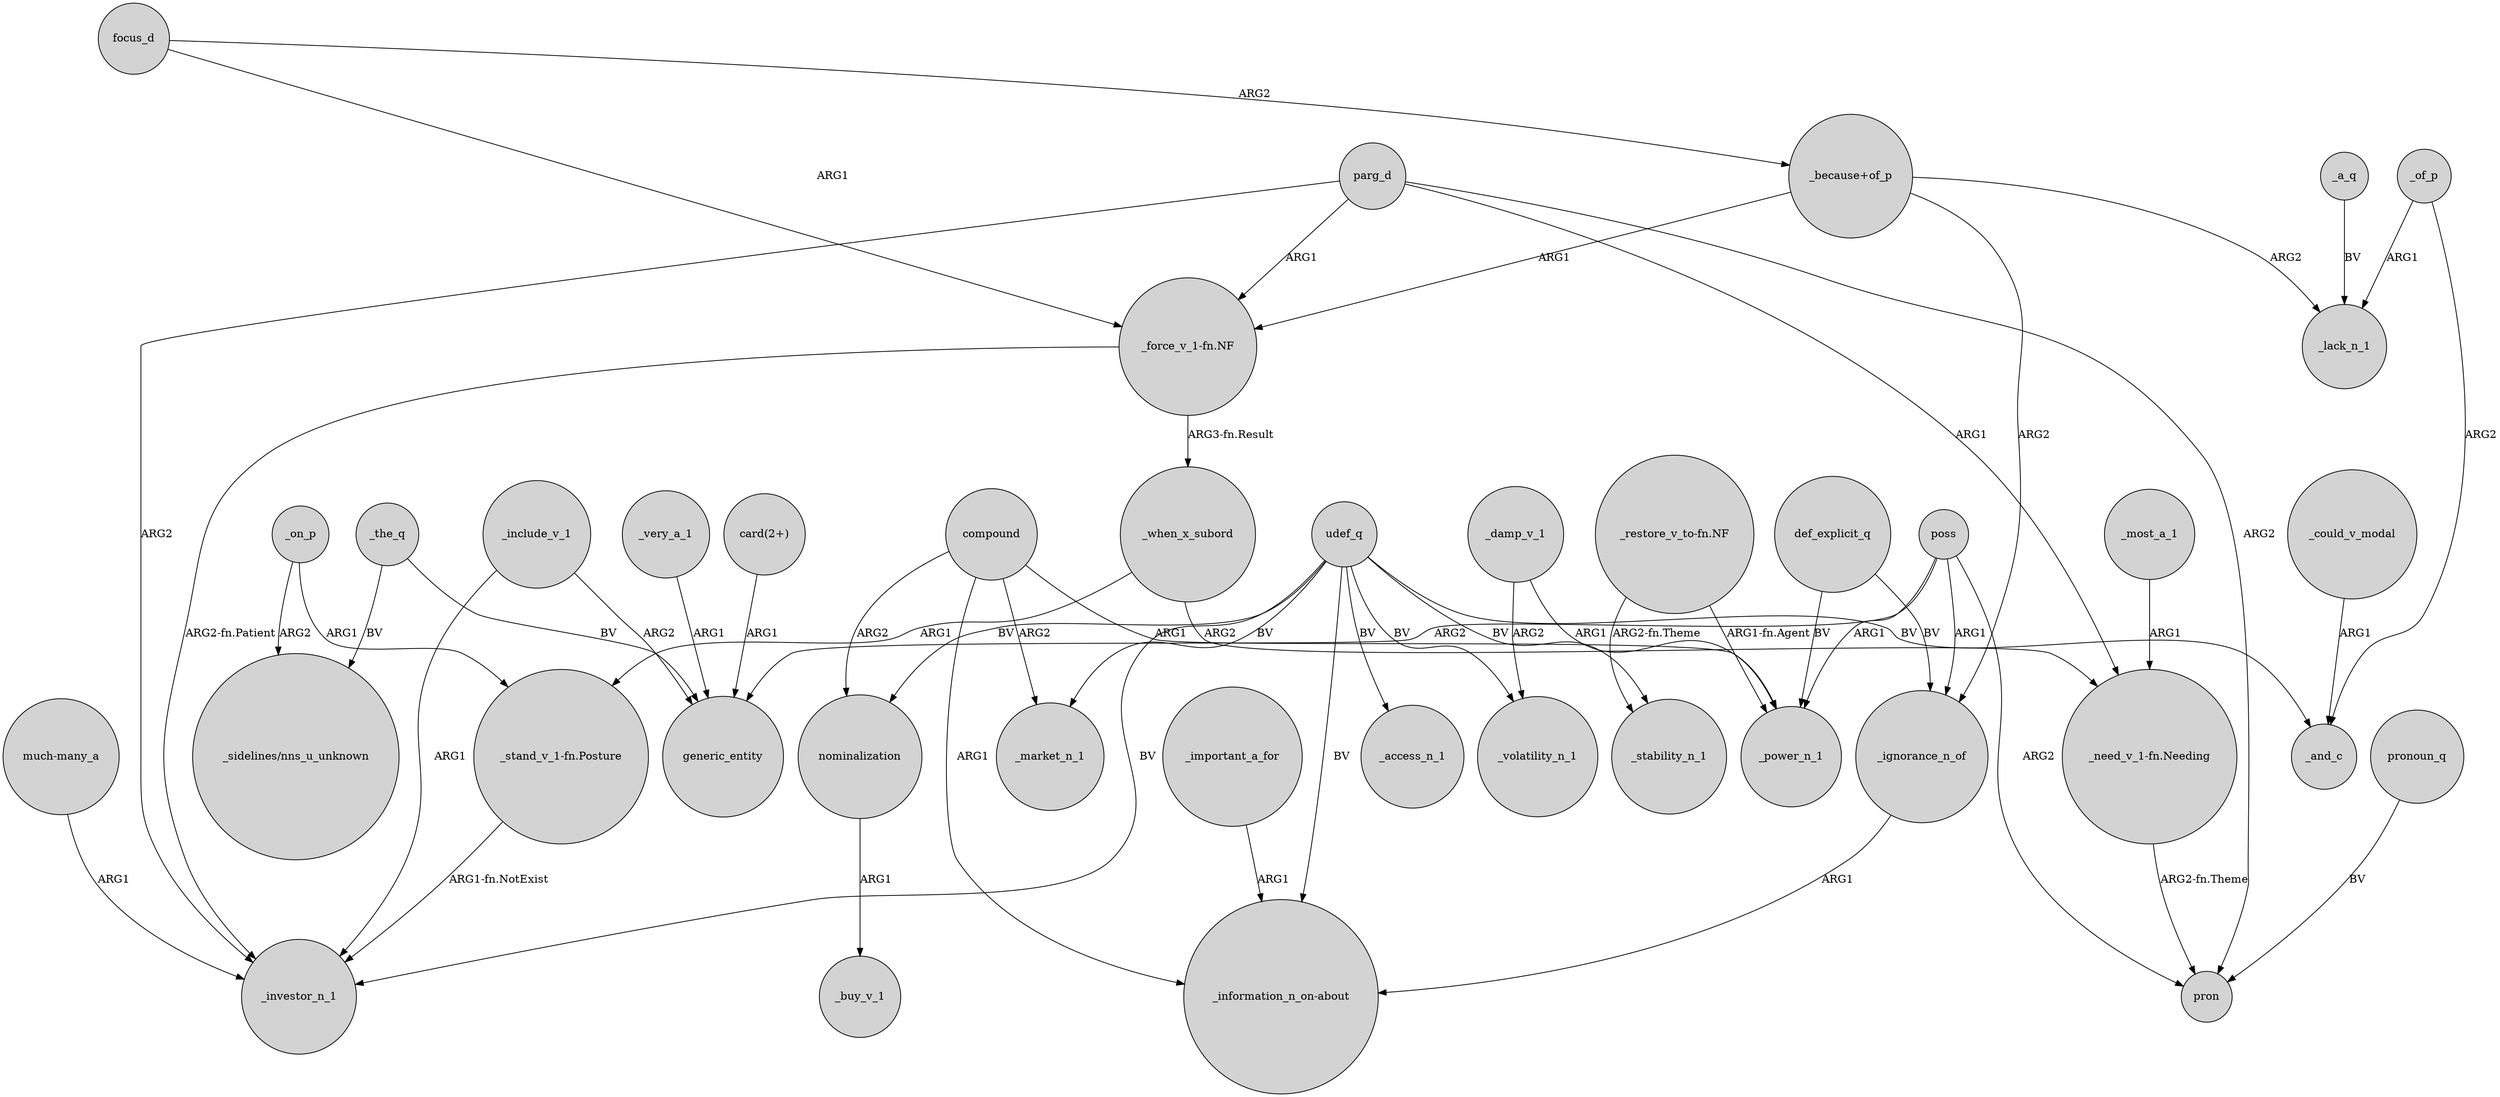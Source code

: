 digraph {
	node [shape=circle style=filled]
	compound -> _market_n_1 [label=ARG2]
	_damp_v_1 -> _power_n_1 [label=ARG1]
	_the_q -> generic_entity [label=BV]
	"_because+of_p" -> _ignorance_n_of [label=ARG2]
	_very_a_1 -> generic_entity [label=ARG1]
	"_force_v_1-fn.NF" -> _investor_n_1 [label="ARG2-fn.Patient"]
	"_stand_v_1-fn.Posture" -> _investor_n_1 [label="ARG1-fn.NotExist"]
	_of_p -> _lack_n_1 [label=ARG1]
	udef_q -> _volatility_n_1 [label=BV]
	udef_q -> _investor_n_1 [label=BV]
	parg_d -> _investor_n_1 [label=ARG2]
	_when_x_subord -> "_stand_v_1-fn.Posture" [label=ARG1]
	poss -> pron [label=ARG2]
	udef_q -> _stability_n_1 [label=BV]
	"much-many_a" -> _investor_n_1 [label=ARG1]
	"_because+of_p" -> _lack_n_1 [label=ARG2]
	def_explicit_q -> _power_n_1 [label=BV]
	_the_q -> "_sidelines/nns_u_unknown" [label=BV]
	_when_x_subord -> "_need_v_1-fn.Needing" [label=ARG2]
	_of_p -> _and_c [label=ARG2]
	compound -> nominalization [label=ARG2]
	udef_q -> _market_n_1 [label=BV]
	nominalization -> _buy_v_1 [label=ARG1]
	focus_d -> "_force_v_1-fn.NF" [label=ARG1]
	_include_v_1 -> generic_entity [label=ARG2]
	poss -> _power_n_1 [label=ARG1]
	udef_q -> "_information_n_on-about" [label=BV]
	parg_d -> pron [label=ARG2]
	udef_q -> _access_n_1 [label=BV]
	_include_v_1 -> _investor_n_1 [label=ARG1]
	_most_a_1 -> "_need_v_1-fn.Needing" [label=ARG1]
	_could_v_modal -> _and_c [label=ARG1]
	"_restore_v_to-fn.NF" -> _power_n_1 [label="ARG1-fn.Agent"]
	pronoun_q -> pron [label=BV]
	_a_q -> _lack_n_1 [label=BV]
	parg_d -> "_need_v_1-fn.Needing" [label=ARG1]
	_on_p -> "_stand_v_1-fn.Posture" [label=ARG1]
	"_restore_v_to-fn.NF" -> _stability_n_1 [label="ARG2-fn.Theme"]
	_on_p -> "_sidelines/nns_u_unknown" [label=ARG2]
	"_because+of_p" -> "_force_v_1-fn.NF" [label=ARG1]
	compound -> _power_n_1 [label=ARG1]
	"card(2+)" -> generic_entity [label=ARG1]
	udef_q -> nominalization [label=BV]
	parg_d -> "_force_v_1-fn.NF" [label=ARG1]
	focus_d -> "_because+of_p" [label=ARG2]
	poss -> generic_entity [label=ARG2]
	def_explicit_q -> _ignorance_n_of [label=BV]
	_ignorance_n_of -> "_information_n_on-about" [label=ARG1]
	"_force_v_1-fn.NF" -> _when_x_subord [label="ARG3-fn.Result"]
	poss -> _ignorance_n_of [label=ARG1]
	udef_q -> _and_c [label=BV]
	compound -> "_information_n_on-about" [label=ARG1]
	_damp_v_1 -> _volatility_n_1 [label=ARG2]
	"_need_v_1-fn.Needing" -> pron [label="ARG2-fn.Theme"]
	_important_a_for -> "_information_n_on-about" [label=ARG1]
}
